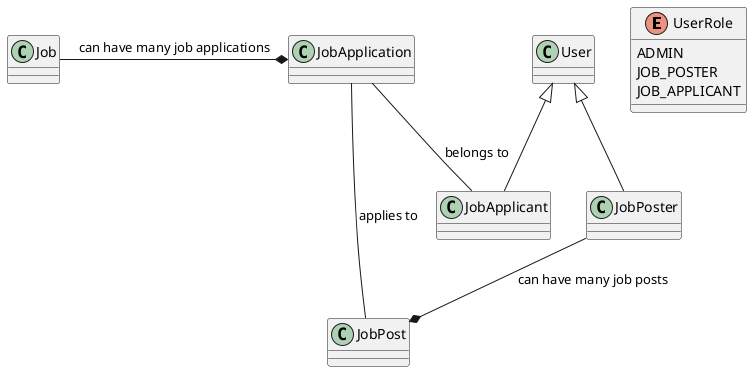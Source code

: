 @startuml

enum UserRole {
  ADMIN
  JOB_POSTER
  JOB_APPLICANT
}

class User {}

class JobPost {}

class JobApplication {}

class JobApplicant extends User {}
class JobPoster extends User {}

JobPoster --* JobPost: can have many job posts
Job -* JobApplication : can have many job applications
JobApplication -- JobPost : applies to
JobApplication -- JobApplicant : belongs to
@enduml